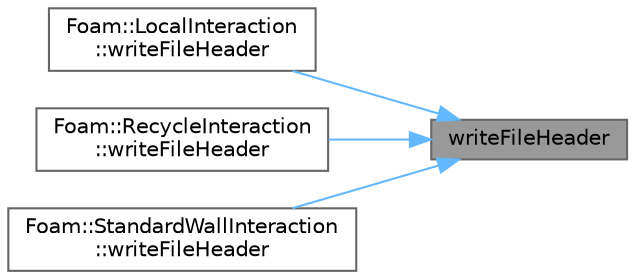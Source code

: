 digraph "writeFileHeader"
{
 // LATEX_PDF_SIZE
  bgcolor="transparent";
  edge [fontname=Helvetica,fontsize=10,labelfontname=Helvetica,labelfontsize=10];
  node [fontname=Helvetica,fontsize=10,shape=box,height=0.2,width=0.4];
  rankdir="RL";
  Node1 [id="Node000001",label="writeFileHeader",height=0.2,width=0.4,color="gray40", fillcolor="grey60", style="filled", fontcolor="black",tooltip=" "];
  Node1 -> Node2 [id="edge1_Node000001_Node000002",dir="back",color="steelblue1",style="solid",tooltip=" "];
  Node2 [id="Node000002",label="Foam::LocalInteraction\l::writeFileHeader",height=0.2,width=0.4,color="grey40", fillcolor="white", style="filled",URL="$classFoam_1_1LocalInteraction.html#ad0c7a238f021a605e38a115efbb20aa3",tooltip=" "];
  Node1 -> Node3 [id="edge2_Node000001_Node000003",dir="back",color="steelblue1",style="solid",tooltip=" "];
  Node3 [id="Node000003",label="Foam::RecycleInteraction\l::writeFileHeader",height=0.2,width=0.4,color="grey40", fillcolor="white", style="filled",URL="$classFoam_1_1RecycleInteraction.html#ad0c7a238f021a605e38a115efbb20aa3",tooltip=" "];
  Node1 -> Node4 [id="edge3_Node000001_Node000004",dir="back",color="steelblue1",style="solid",tooltip=" "];
  Node4 [id="Node000004",label="Foam::StandardWallInteraction\l::writeFileHeader",height=0.2,width=0.4,color="grey40", fillcolor="white", style="filled",URL="$classFoam_1_1StandardWallInteraction.html#ad0c7a238f021a605e38a115efbb20aa3",tooltip=" "];
}
